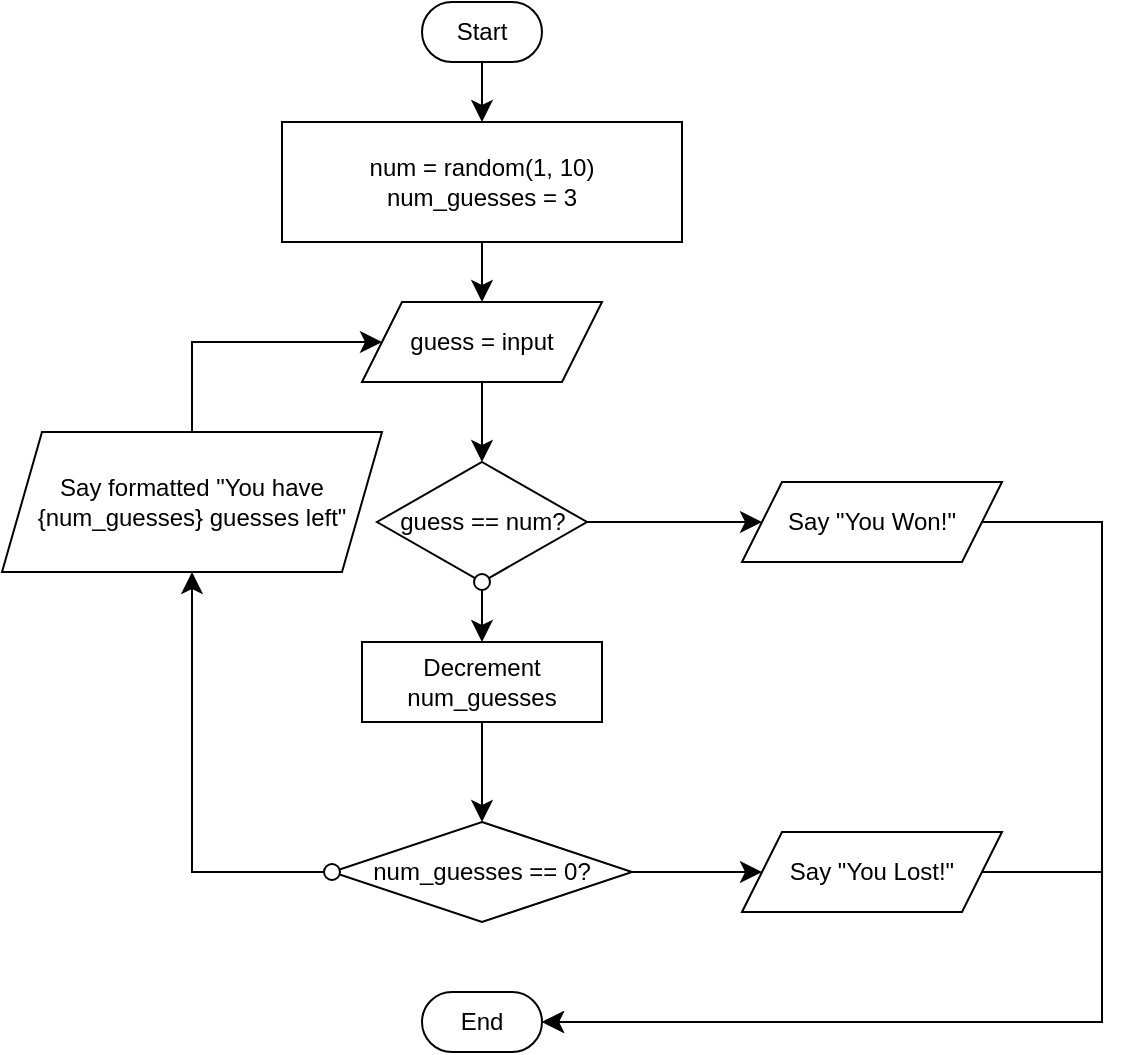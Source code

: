 <mxfile version="26.0.9">
  <diagram id="C5RBs43oDa-KdzZeNtuy" name="Page-1">
    <mxGraphModel dx="1300" dy="903" grid="1" gridSize="10" guides="1" tooltips="1" connect="1" arrows="1" fold="1" page="1" pageScale="1" pageWidth="827" pageHeight="1169" math="0" shadow="0">
      <root>
        <mxCell id="WIyWlLk6GJQsqaUBKTNV-0" />
        <mxCell id="WIyWlLk6GJQsqaUBKTNV-1" parent="WIyWlLk6GJQsqaUBKTNV-0" />
        <mxCell id="lZWkGyda5fmb2t_u6vxi-7" value="Start" style="rounded=1;whiteSpace=wrap;html=1;arcSize=50;" parent="WIyWlLk6GJQsqaUBKTNV-1" vertex="1">
          <mxGeometry x="210" y="60" width="60" height="30" as="geometry" />
        </mxCell>
        <mxCell id="lZWkGyda5fmb2t_u6vxi-9" value="num = random(1, 10)&lt;div&gt;num_guesses = 3&lt;/div&gt;" style="rounded=0;whiteSpace=wrap;html=1;" parent="WIyWlLk6GJQsqaUBKTNV-1" vertex="1">
          <mxGeometry x="140" y="120" width="200" height="60" as="geometry" />
        </mxCell>
        <mxCell id="lZWkGyda5fmb2t_u6vxi-10" value="guess = input" style="shape=parallelogram;perimeter=parallelogramPerimeter;whiteSpace=wrap;html=1;fixedSize=1;" parent="WIyWlLk6GJQsqaUBKTNV-1" vertex="1">
          <mxGeometry x="180" y="210" width="120" height="40" as="geometry" />
        </mxCell>
        <mxCell id="lZWkGyda5fmb2t_u6vxi-11" value="guess == num?" style="rhombus;whiteSpace=wrap;html=1;" parent="WIyWlLk6GJQsqaUBKTNV-1" vertex="1">
          <mxGeometry x="187.5" y="290" width="105" height="60" as="geometry" />
        </mxCell>
        <mxCell id="lZWkGyda5fmb2t_u6vxi-12" value="" style="endArrow=classic;html=1;rounded=0;fontSize=12;startSize=8;endSize=8;curved=1;exitX=0.5;exitY=1;exitDx=0;exitDy=0;entryX=0.5;entryY=0;entryDx=0;entryDy=0;" parent="WIyWlLk6GJQsqaUBKTNV-1" source="lZWkGyda5fmb2t_u6vxi-9" target="lZWkGyda5fmb2t_u6vxi-10" edge="1">
          <mxGeometry width="50" height="50" relative="1" as="geometry">
            <mxPoint x="330" y="310" as="sourcePoint" />
            <mxPoint x="380" y="260" as="targetPoint" />
          </mxGeometry>
        </mxCell>
        <mxCell id="lZWkGyda5fmb2t_u6vxi-13" value="" style="endArrow=classic;html=1;rounded=0;fontSize=12;startSize=8;endSize=8;curved=1;exitX=0.5;exitY=1;exitDx=0;exitDy=0;entryX=0.5;entryY=0;entryDx=0;entryDy=0;" parent="WIyWlLk6GJQsqaUBKTNV-1" source="lZWkGyda5fmb2t_u6vxi-10" target="lZWkGyda5fmb2t_u6vxi-11" edge="1">
          <mxGeometry width="50" height="50" relative="1" as="geometry">
            <mxPoint x="292.5" y="290" as="sourcePoint" />
            <mxPoint x="342.5" y="240" as="targetPoint" />
          </mxGeometry>
        </mxCell>
        <mxCell id="lZWkGyda5fmb2t_u6vxi-14" value="" style="endArrow=classic;html=1;rounded=0;fontSize=12;startSize=8;endSize=8;curved=1;exitX=0.5;exitY=1;exitDx=0;exitDy=0;entryX=0.5;entryY=0;entryDx=0;entryDy=0;" parent="WIyWlLk6GJQsqaUBKTNV-1" source="lZWkGyda5fmb2t_u6vxi-7" target="lZWkGyda5fmb2t_u6vxi-9" edge="1">
          <mxGeometry width="50" height="50" relative="1" as="geometry">
            <mxPoint x="320" y="100" as="sourcePoint" />
            <mxPoint x="370" y="50" as="targetPoint" />
          </mxGeometry>
        </mxCell>
        <mxCell id="lZWkGyda5fmb2t_u6vxi-15" value="Say &quot;You Won!&quot;" style="shape=parallelogram;perimeter=parallelogramPerimeter;whiteSpace=wrap;html=1;fixedSize=1;" parent="WIyWlLk6GJQsqaUBKTNV-1" vertex="1">
          <mxGeometry x="370" y="300" width="130" height="40" as="geometry" />
        </mxCell>
        <mxCell id="lZWkGyda5fmb2t_u6vxi-16" value="" style="endArrow=classic;html=1;rounded=0;fontSize=12;startSize=8;endSize=8;curved=1;exitX=1;exitY=0.5;exitDx=0;exitDy=0;entryX=0;entryY=0.5;entryDx=0;entryDy=0;" parent="WIyWlLk6GJQsqaUBKTNV-1" source="lZWkGyda5fmb2t_u6vxi-11" target="lZWkGyda5fmb2t_u6vxi-15" edge="1">
          <mxGeometry width="50" height="50" relative="1" as="geometry">
            <mxPoint x="330" y="430" as="sourcePoint" />
            <mxPoint x="380" y="380" as="targetPoint" />
          </mxGeometry>
        </mxCell>
        <mxCell id="lZWkGyda5fmb2t_u6vxi-20" value="Decrement num_guesses" style="rounded=0;whiteSpace=wrap;html=1;" parent="WIyWlLk6GJQsqaUBKTNV-1" vertex="1">
          <mxGeometry x="180" y="380" width="120" height="40" as="geometry" />
        </mxCell>
        <mxCell id="lZWkGyda5fmb2t_u6vxi-21" value="" style="endArrow=classic;html=1;rounded=0;fontSize=12;startSize=8;endSize=8;curved=1;exitX=0.5;exitY=1;exitDx=0;exitDy=0;entryX=0.5;entryY=0;entryDx=0;entryDy=0;startArrow=oval;startFill=1;startFillColor=#FFFFFF;" parent="WIyWlLk6GJQsqaUBKTNV-1" source="lZWkGyda5fmb2t_u6vxi-11" target="lZWkGyda5fmb2t_u6vxi-20" edge="1">
          <mxGeometry width="50" height="50" relative="1" as="geometry">
            <mxPoint x="340" y="420" as="sourcePoint" />
            <mxPoint x="390" y="370" as="targetPoint" />
          </mxGeometry>
        </mxCell>
        <mxCell id="lZWkGyda5fmb2t_u6vxi-24" value="num_guesses == 0?" style="rhombus;whiteSpace=wrap;html=1;" parent="WIyWlLk6GJQsqaUBKTNV-1" vertex="1">
          <mxGeometry x="165" y="470" width="150" height="50" as="geometry" />
        </mxCell>
        <mxCell id="lZWkGyda5fmb2t_u6vxi-25" value="" style="endArrow=classic;html=1;rounded=0;fontSize=12;startSize=8;endSize=8;curved=1;exitX=0.5;exitY=1;exitDx=0;exitDy=0;entryX=0.5;entryY=0;entryDx=0;entryDy=0;" parent="WIyWlLk6GJQsqaUBKTNV-1" source="lZWkGyda5fmb2t_u6vxi-20" target="lZWkGyda5fmb2t_u6vxi-24" edge="1">
          <mxGeometry width="50" height="50" relative="1" as="geometry">
            <mxPoint x="310" y="470" as="sourcePoint" />
            <mxPoint x="360" y="420" as="targetPoint" />
          </mxGeometry>
        </mxCell>
        <mxCell id="lZWkGyda5fmb2t_u6vxi-27" value="Say &quot;You Lost!&quot;" style="shape=parallelogram;perimeter=parallelogramPerimeter;whiteSpace=wrap;html=1;fixedSize=1;" parent="WIyWlLk6GJQsqaUBKTNV-1" vertex="1">
          <mxGeometry x="370" y="475" width="130" height="40" as="geometry" />
        </mxCell>
        <mxCell id="lZWkGyda5fmb2t_u6vxi-28" value="" style="endArrow=classic;html=1;rounded=0;fontSize=12;startSize=8;endSize=8;curved=1;exitX=1;exitY=0.5;exitDx=0;exitDy=0;entryX=0;entryY=0.5;entryDx=0;entryDy=0;" parent="WIyWlLk6GJQsqaUBKTNV-1" source="lZWkGyda5fmb2t_u6vxi-24" target="lZWkGyda5fmb2t_u6vxi-27" edge="1">
          <mxGeometry width="50" height="50" relative="1" as="geometry">
            <mxPoint x="360" y="580" as="sourcePoint" />
            <mxPoint x="410" y="530" as="targetPoint" />
          </mxGeometry>
        </mxCell>
        <mxCell id="lZWkGyda5fmb2t_u6vxi-30" value="" style="endArrow=classic;html=1;rounded=0;fontSize=12;startSize=8;endSize=8;exitX=0.5;exitY=0;exitDx=0;exitDy=0;entryX=0;entryY=0.5;entryDx=0;entryDy=0;edgeStyle=elbowEdgeStyle;elbow=vertical;" parent="WIyWlLk6GJQsqaUBKTNV-1" source="lZWkGyda5fmb2t_u6vxi-38" target="lZWkGyda5fmb2t_u6vxi-10" edge="1">
          <mxGeometry width="50" height="50" relative="1" as="geometry">
            <mxPoint x="100" y="320" as="sourcePoint" />
            <mxPoint x="160" y="420" as="targetPoint" />
            <Array as="points">
              <mxPoint x="140" y="230" />
            </Array>
          </mxGeometry>
        </mxCell>
        <mxCell id="lZWkGyda5fmb2t_u6vxi-32" value="End" style="rounded=1;whiteSpace=wrap;html=1;arcSize=50;" parent="WIyWlLk6GJQsqaUBKTNV-1" vertex="1">
          <mxGeometry x="210" y="555" width="60" height="30" as="geometry" />
        </mxCell>
        <mxCell id="lZWkGyda5fmb2t_u6vxi-33" value="" style="endArrow=classic;html=1;rounded=0;fontSize=12;startSize=8;endSize=8;exitX=1;exitY=0.5;exitDx=0;exitDy=0;edgeStyle=elbowEdgeStyle;elbow=vertical;entryX=1;entryY=0.5;entryDx=0;entryDy=0;" parent="WIyWlLk6GJQsqaUBKTNV-1" source="lZWkGyda5fmb2t_u6vxi-15" target="lZWkGyda5fmb2t_u6vxi-32" edge="1">
          <mxGeometry width="50" height="50" relative="1" as="geometry">
            <mxPoint x="480" y="420" as="sourcePoint" />
            <mxPoint x="560" y="320" as="targetPoint" />
            <Array as="points">
              <mxPoint x="550" y="560" />
            </Array>
          </mxGeometry>
        </mxCell>
        <mxCell id="lZWkGyda5fmb2t_u6vxi-34" value="" style="endArrow=classic;html=1;rounded=0;fontSize=12;startSize=8;endSize=8;exitX=1;exitY=0.5;exitDx=0;exitDy=0;edgeStyle=elbowEdgeStyle;elbow=vertical;entryX=1;entryY=0.5;entryDx=0;entryDy=0;" parent="WIyWlLk6GJQsqaUBKTNV-1" source="lZWkGyda5fmb2t_u6vxi-27" target="lZWkGyda5fmb2t_u6vxi-32" edge="1">
          <mxGeometry width="50" height="50" relative="1" as="geometry">
            <mxPoint x="450" y="640" as="sourcePoint" />
            <mxPoint x="500" y="590" as="targetPoint" />
            <Array as="points">
              <mxPoint x="550" y="550" />
            </Array>
          </mxGeometry>
        </mxCell>
        <mxCell id="lZWkGyda5fmb2t_u6vxi-35" value="" style="endArrow=classic;html=1;rounded=0;fontSize=12;startSize=8;endSize=8;exitX=0;exitY=0.5;exitDx=0;exitDy=0;edgeStyle=elbowEdgeStyle;elbow=vertical;entryX=0.5;entryY=1;entryDx=0;entryDy=0;startArrow=oval;startFill=1;startFillColor=#FFFFFF;" parent="WIyWlLk6GJQsqaUBKTNV-1" source="lZWkGyda5fmb2t_u6vxi-24" target="lZWkGyda5fmb2t_u6vxi-38" edge="1">
          <mxGeometry width="50" height="50" relative="1" as="geometry">
            <mxPoint x="165" y="495" as="sourcePoint" />
            <mxPoint x="80" y="410" as="targetPoint" />
            <Array as="points">
              <mxPoint x="110" y="495" />
            </Array>
          </mxGeometry>
        </mxCell>
        <mxCell id="lZWkGyda5fmb2t_u6vxi-38" value="Say formatted &quot;You have {num_guesses} guesses left&quot;" style="shape=parallelogram;perimeter=parallelogramPerimeter;whiteSpace=wrap;html=1;fixedSize=1;" parent="WIyWlLk6GJQsqaUBKTNV-1" vertex="1">
          <mxGeometry y="275" width="190" height="70" as="geometry" />
        </mxCell>
        <mxCell id="lZWkGyda5fmb2t_u6vxi-39" style="edgeStyle=none;curved=1;rounded=0;orthogonalLoop=1;jettySize=auto;html=1;entryX=0.5;entryY=0;entryDx=0;entryDy=0;fontSize=12;startSize=8;endSize=8;" parent="WIyWlLk6GJQsqaUBKTNV-1" source="lZWkGyda5fmb2t_u6vxi-38" target="lZWkGyda5fmb2t_u6vxi-38" edge="1">
          <mxGeometry relative="1" as="geometry" />
        </mxCell>
      </root>
    </mxGraphModel>
  </diagram>
</mxfile>

